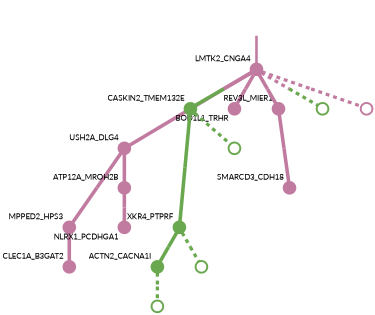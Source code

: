 strict digraph  {
graph[splines=false]; nodesep=0.7; rankdir=TB; ranksep=0.6; forcelabels=true; dpi=600; size=2.5;
0 [color="#c27ba0ff", fillcolor="#c27ba0ff", fixedsize=true, fontname=Lato, fontsize="12pt", height="0.25", label="", penwidth=3, shape=circle, style=filled, xlabel=LMTK2_CNGA4];
4 [color="#c27ba0ff", fillcolor="#c27ba0ff", fixedsize=true, fontname=Lato, fontsize="12pt", height="0.25", label="", penwidth=3, shape=circle, style=filled, xlabel=USH2A_DLG4];
5 [color="#6aa84fff", fillcolor="#6aa84fff", fixedsize=true, fontname=Lato, fontsize="12pt", height="0.25", label="", penwidth=3, shape=circle, style=filled, xlabel=CASKIN2_TMEM132E];
7 [color="#c27ba0ff", fillcolor="#c27ba0ff", fixedsize=true, fontname=Lato, fontsize="12pt", height="0.25", label="", penwidth=3, shape=circle, style=filled, xlabel=BOD1L1_TRHR];
8 [color="#c27ba0ff", fillcolor="#c27ba0ff", fixedsize=true, fontname=Lato, fontsize="12pt", height="0.25", label="", penwidth=3, shape=circle, style=filled, xlabel=REV3L_MIER1];
12 [color="#6aa84fff", fillcolor="#6aa84fff", fixedsize=true, fontname=Lato, fontsize="12pt", height="0.25", label="", penwidth=3, shape=circle, style=solid, xlabel=""];
16 [color="#c27ba0ff", fillcolor="#c27ba0ff", fixedsize=true, fontname=Lato, fontsize="12pt", height="0.25", label="", penwidth=3, shape=circle, style=solid, xlabel=""];
1 [color="#6aa84fff", fillcolor="#6aa84fff", fixedsize=true, fontname=Lato, fontsize="12pt", height="0.25", label="", penwidth=3, shape=circle, style=filled, xlabel=XKR4_PTPRF];
9 [color="#6aa84fff", fillcolor="#6aa84fff", fixedsize=true, fontname=Lato, fontsize="12pt", height="0.25", label="", penwidth=3, shape=circle, style=filled, xlabel=ACTN2_CACNA1I];
13 [color="#6aa84fff", fillcolor="#6aa84fff", fixedsize=true, fontname=Lato, fontsize="12pt", height="0.25", label="", penwidth=3, shape=circle, style=solid, xlabel=""];
3 [color="#c27ba0ff", fillcolor="#c27ba0ff", fixedsize=true, fontname=Lato, fontsize="12pt", height="0.25", label="", penwidth=3, shape=circle, style=filled, xlabel=MPPED2_HPS3];
11 [color="#c27ba0ff", fillcolor="#c27ba0ff", fixedsize=true, fontname=Lato, fontsize="12pt", height="0.25", label="", penwidth=3, shape=circle, style=filled, xlabel=CLEC1A_B3GAT2];
6 [color="#c27ba0ff", fillcolor="#c27ba0ff", fixedsize=true, fontname=Lato, fontsize="12pt", height="0.25", label="", penwidth=3, shape=circle, style=filled, xlabel=ATP12A_MROH2B];
14 [color="#6aa84fff", fillcolor="#6aa84fff", fixedsize=true, fontname=Lato, fontsize="12pt", height="0.25", label="", penwidth=3, shape=circle, style=solid, xlabel=""];
10 [color="#c27ba0ff", fillcolor="#c27ba0ff", fixedsize=true, fontname=Lato, fontsize="12pt", height="0.25", label="", penwidth=3, shape=circle, style=filled, xlabel=NLRX1_PCDHGA1];
2 [color="#c27ba0ff", fillcolor="#c27ba0ff", fixedsize=true, fontname=Lato, fontsize="12pt", height="0.25", label="", penwidth=3, shape=circle, style=filled, xlabel=SMARCD3_CDH18];
15 [color="#6aa84fff", fillcolor="#6aa84fff", fixedsize=true, fontname=Lato, fontsize="12pt", height="0.25", label="", penwidth=3, shape=circle, style=solid, xlabel=""];
normal [label="", penwidth=3, style=invis, xlabel=LMTK2_CNGA4];
0 -> 4  [arrowsize=0, color="#c27ba0ff;0.5:#c27ba0ff", minlen="2.066666603088379", penwidth="5.5", style=solid];
0 -> 5  [arrowsize=0, color="#c27ba0ff;0.5:#6aa84fff", minlen="1.933333396911621", penwidth="5.5", style=solid];
0 -> 7  [arrowsize=0, color="#c27ba0ff;0.5:#c27ba0ff", minlen="1.7999999523162842", penwidth="5.5", style=solid];
0 -> 8  [arrowsize=0, color="#c27ba0ff;0.5:#c27ba0ff", minlen="1.6666667461395264", penwidth="5.5", style=solid];
0 -> 12  [arrowsize=0, color="#c27ba0ff;0.5:#6aa84fff", minlen="1.3333333730697632", penwidth=5, style=dashed];
0 -> 16  [arrowsize=0, color="#c27ba0ff;0.5:#c27ba0ff", minlen="1.3333333730697632", penwidth=5, style=dashed];
4 -> 3  [arrowsize=0, color="#c27ba0ff;0.5:#c27ba0ff", minlen="2.1999998092651367", penwidth="5.5", style=solid];
4 -> 6  [arrowsize=0, color="#c27ba0ff;0.5:#c27ba0ff", minlen="1.933333396911621", penwidth="5.5", style=solid];
5 -> 1  [arrowsize=0, color="#6aa84fff;0.5:#6aa84fff", minlen="3.0", penwidth="5.5", style=solid];
5 -> 14  [arrowsize=0, color="#6aa84fff;0.5:#6aa84fff", minlen="1.3333333730697632", penwidth=5, style=dashed];
8 -> 2  [arrowsize=0, color="#c27ba0ff;0.5:#c27ba0ff", minlen="2.3333334922790527", penwidth="5.5", style=solid];
1 -> 9  [arrowsize=0, color="#6aa84fff;0.5:#6aa84fff", minlen="1.6666667461395264", penwidth="5.5", style=solid];
1 -> 13  [arrowsize=0, color="#6aa84fff;0.5:#6aa84fff", minlen="1.3333333730697632", penwidth=5, style=dashed];
9 -> 15  [arrowsize=0, color="#6aa84fff;0.5:#6aa84fff", minlen="1.3333333730697632", penwidth=5, style=dashed];
3 -> 11  [arrowsize=0, color="#c27ba0ff;0.5:#c27ba0ff", minlen="1.6666667461395264", penwidth="5.5", style=solid];
6 -> 10  [arrowsize=0, color="#c27ba0ff;0.5:#c27ba0ff", minlen="1.6666667461395264", penwidth="5.5", style=solid];
normal -> 0  [arrowsize=0, color="#c27ba0ff", label="", penwidth=4, style=solid];
}
